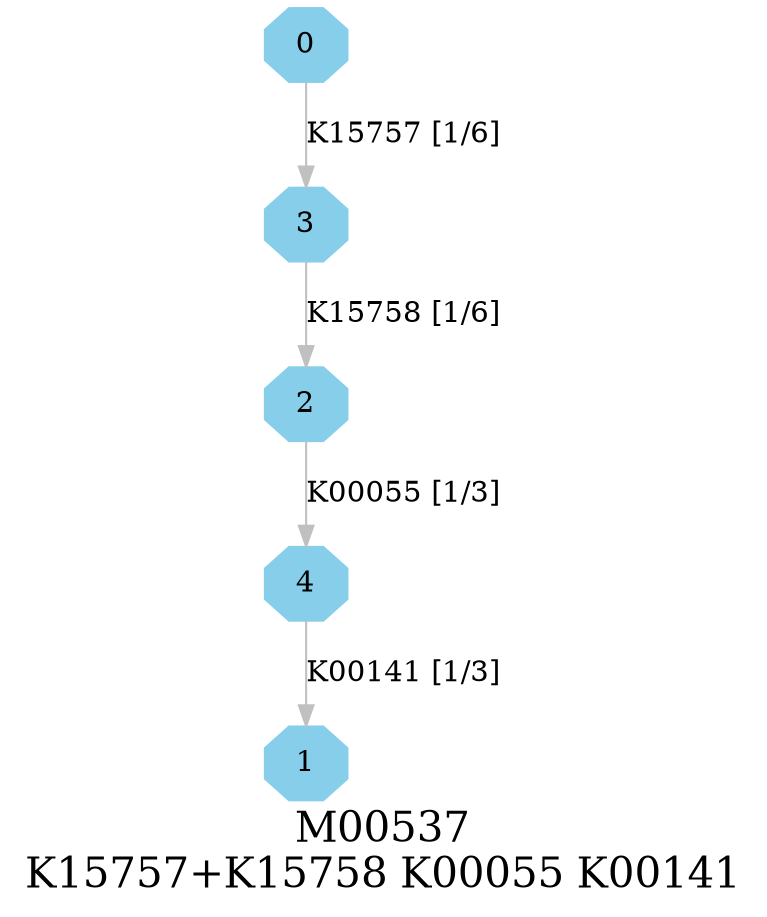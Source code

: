 digraph G {
graph [label="M00537
K15757+K15758 K00055 K00141",fontsize=20];
node [shape=box,style=filled];
edge [len=3,color=grey];
{node [width=.3,height=.3,shape=octagon,style=filled,color=skyblue] 0 1 2 3 4 }
0 -> 3 [label="K15757 [1/6]"];
2 -> 4 [label="K00055 [1/3]"];
3 -> 2 [label="K15758 [1/6]"];
4 -> 1 [label="K00141 [1/3]"];
}